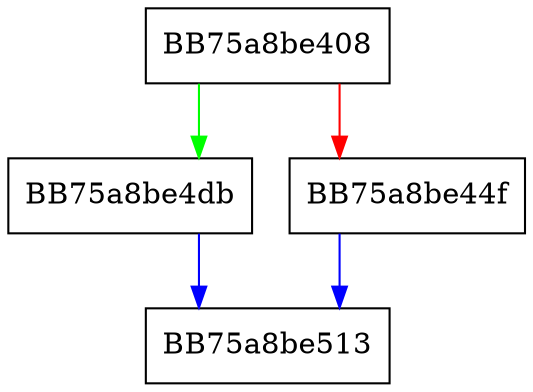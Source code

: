 digraph report_error {
  node [shape="box"];
  graph [splines=ortho];
  BB75a8be408 -> BB75a8be4db [color="green"];
  BB75a8be408 -> BB75a8be44f [color="red"];
  BB75a8be44f -> BB75a8be513 [color="blue"];
  BB75a8be4db -> BB75a8be513 [color="blue"];
}